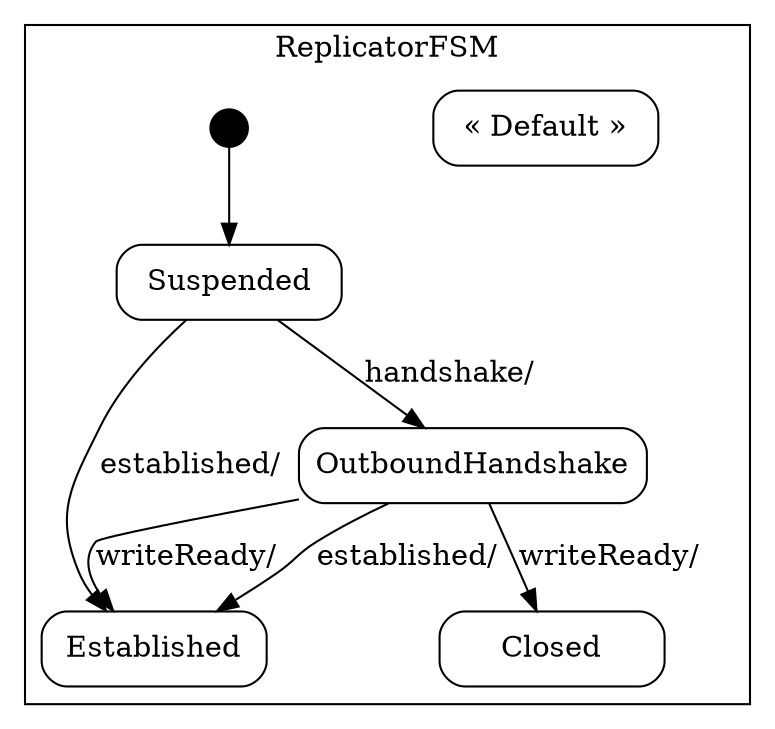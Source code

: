 digraph Replicator_sm {

    node
        [shape=Mrecord width=1.5];

    subgraph cluster_ReplicatorFSM {

        label="ReplicatorFSM";

        //
        // States (Nodes)
        //

        "ReplicatorFSM::Suspended"
            [label="{Suspended}"];

        "ReplicatorFSM::Established"
            [label="{Established}"];

        "ReplicatorFSM::OutboundHandshake"
            [label="{OutboundHandshake}"];

        "ReplicatorFSM::Closed"
            [label="{Closed}"];

        "ReplicatorFSM::DefaultState"
            [label="{&laquo; Default &raquo;}"];

        "%start"
            [label="" shape=circle style=filled fillcolor=black width=0.25];

        //
        // Transitions (Edges)
        //

        "ReplicatorFSM::Suspended" -> "ReplicatorFSM::Established"
            [label="established/\l"];

        "ReplicatorFSM::Suspended" -> "ReplicatorFSM::OutboundHandshake"
            [label="handshake/\l"];

        "ReplicatorFSM::OutboundHandshake" -> "ReplicatorFSM::Closed"
            [label="writeReady/\l"];

        "ReplicatorFSM::OutboundHandshake" -> "ReplicatorFSM::Established"
            [label="writeReady/\l"];

        "ReplicatorFSM::OutboundHandshake" -> "ReplicatorFSM::Established"
            [label="established/\l"];

        "%start" -> "ReplicatorFSM::Suspended"
    }

}
